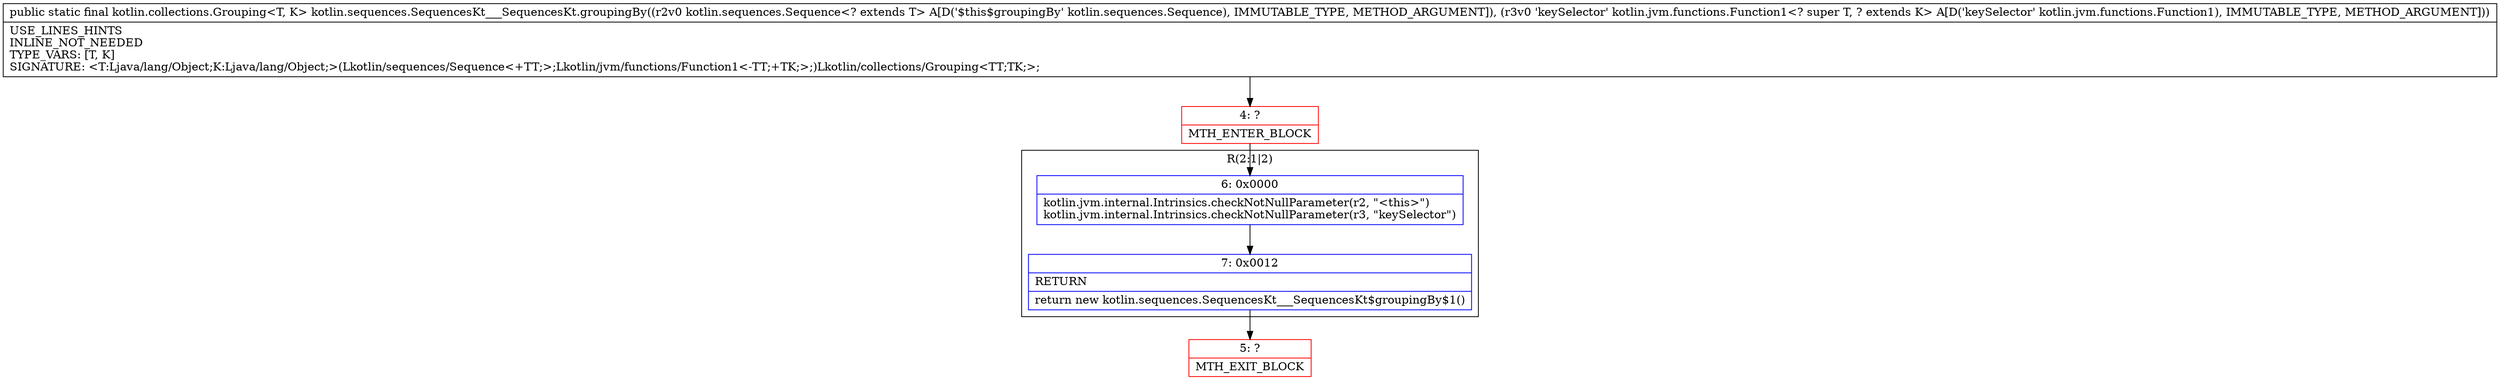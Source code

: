 digraph "CFG forkotlin.sequences.SequencesKt___SequencesKt.groupingBy(Lkotlin\/sequences\/Sequence;Lkotlin\/jvm\/functions\/Function1;)Lkotlin\/collections\/Grouping;" {
subgraph cluster_Region_1424310894 {
label = "R(2:1|2)";
node [shape=record,color=blue];
Node_6 [shape=record,label="{6\:\ 0x0000|kotlin.jvm.internal.Intrinsics.checkNotNullParameter(r2, \"\<this\>\")\lkotlin.jvm.internal.Intrinsics.checkNotNullParameter(r3, \"keySelector\")\l}"];
Node_7 [shape=record,label="{7\:\ 0x0012|RETURN\l|return new kotlin.sequences.SequencesKt___SequencesKt$groupingBy$1()\l}"];
}
Node_4 [shape=record,color=red,label="{4\:\ ?|MTH_ENTER_BLOCK\l}"];
Node_5 [shape=record,color=red,label="{5\:\ ?|MTH_EXIT_BLOCK\l}"];
MethodNode[shape=record,label="{public static final kotlin.collections.Grouping\<T, K\> kotlin.sequences.SequencesKt___SequencesKt.groupingBy((r2v0 kotlin.sequences.Sequence\<? extends T\> A[D('$this$groupingBy' kotlin.sequences.Sequence), IMMUTABLE_TYPE, METHOD_ARGUMENT]), (r3v0 'keySelector' kotlin.jvm.functions.Function1\<? super T, ? extends K\> A[D('keySelector' kotlin.jvm.functions.Function1), IMMUTABLE_TYPE, METHOD_ARGUMENT]))  | USE_LINES_HINTS\lINLINE_NOT_NEEDED\lTYPE_VARS: [T, K]\lSIGNATURE: \<T:Ljava\/lang\/Object;K:Ljava\/lang\/Object;\>(Lkotlin\/sequences\/Sequence\<+TT;\>;Lkotlin\/jvm\/functions\/Function1\<\-TT;+TK;\>;)Lkotlin\/collections\/Grouping\<TT;TK;\>;\l}"];
MethodNode -> Node_4;Node_6 -> Node_7;
Node_7 -> Node_5;
Node_4 -> Node_6;
}

